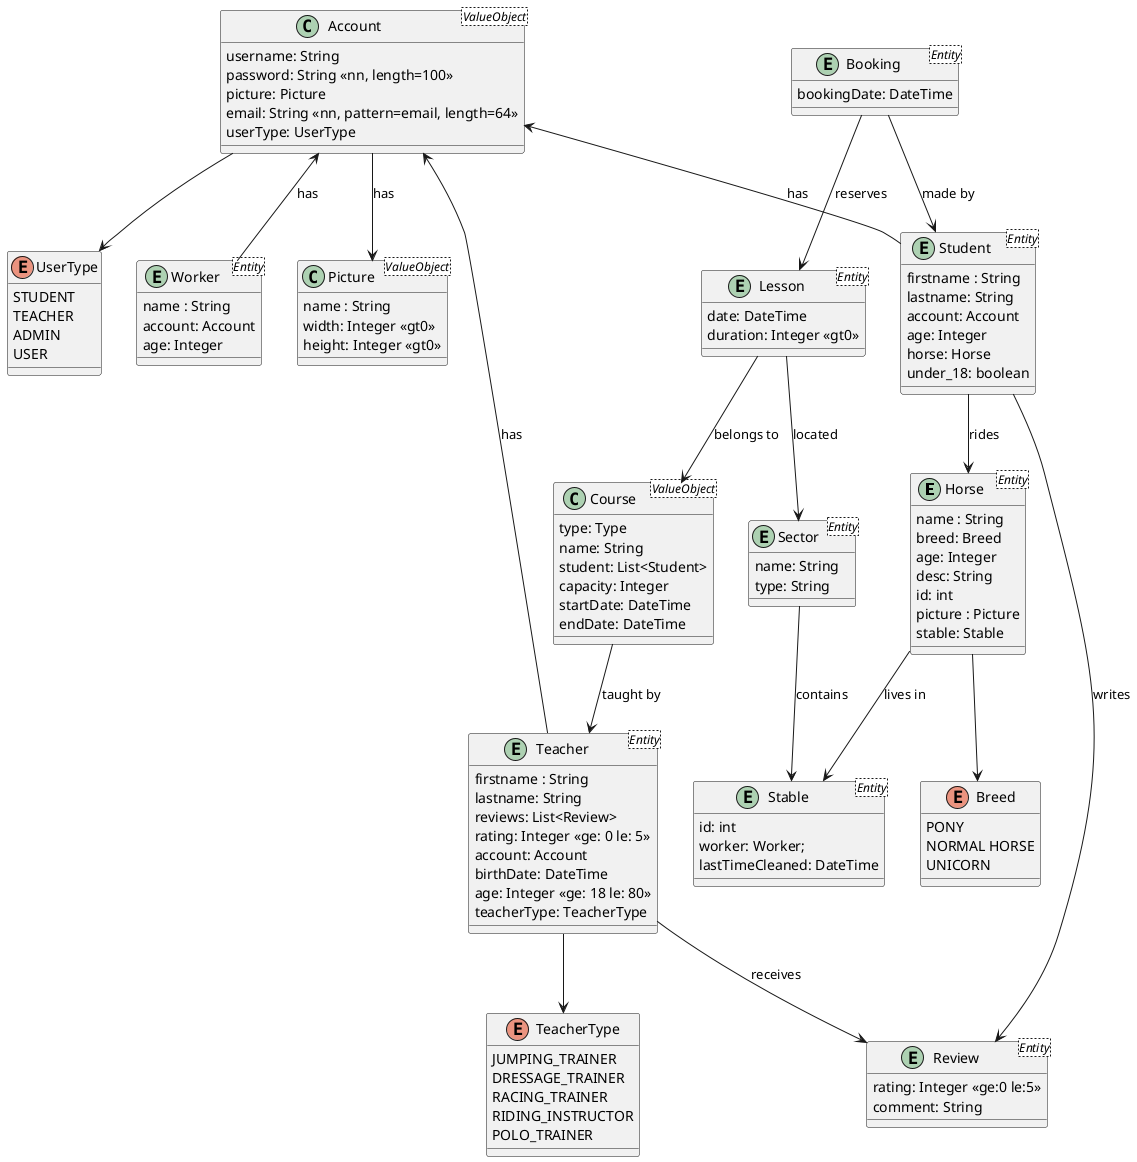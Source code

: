  @startuml

entity Horse <Entity> {
    name : String
    breed: Breed
    age: Integer
    desc: String
    id: int
    picture : Picture
    stable: Stable
}

enum Breed{
    PONY
    NORMAL HORSE
    UNICORN
}

class Picture <ValueObject> {
    name : String
    width: Integer <<gt0>>
    height: Integer <<gt0>>
}

enum TeacherType{
    JUMPING_TRAINER
    DRESSAGE_TRAINER
    RACING_TRAINER
    RIDING_INSTRUCTOR
    POLO_TRAINER
}

entity Teacher <Entity> {
    firstname : String
    lastname: String
    reviews: List<Review>
    rating: Integer <<ge: 0 le: 5>>
    account: Account
    birthDate: DateTime
    age: Integer <<ge: 18 le: 80>>
    teacherType: TeacherType
}

class Account <ValueObject> {
    username: String
    password: String <<nn, length=100>>
    picture: Picture
    email: String <<nn, pattern=email, length=64>>
    userType: UserType
}

enum UserType {
    STUDENT
    TEACHER
    ADMIN
    USER
}

entity Student <Entity> {
    firstname : String
    lastname: String
    account: Account
    age: Integer
    horse: Horse
    under_18: boolean
}

entity Worker <Entity> {
    name : String
    account: Account
    age: Integer
}

class Course <ValueObject> {
    type: Type
    name: String
    student: List<Student>
    capacity: Integer
    startDate: DateTime
    endDate: DateTime
}

entity Lesson <Entity> {
    date: DateTime
    duration: Integer <<gt0>>
}

entity Booking <Entity> {
    bookingDate: DateTime
}

entity Review <Entity> {
    rating: Integer <<ge:0 le:5>>
    comment: String
}

entity Sector <Entity> {
    name: String
    type: String
}

entity Stable <Entity> {
    id: int
    worker: Worker;
    lastTimeCleaned: DateTime
}

Account <-- Student : has
Account <-- Teacher : has
Account <-- Worker : has

Teacher --> Review : receives
Student --> Review : writes
Lesson --> Sector : located

Course --> Teacher : taught by
Lesson --> Course : belongs to
Booking --> Student : made by
Booking --> Lesson : reserves

Horse --> Stable : lives in

Student --> Horse : rides

Sector --> Stable : contains
Account --> Picture : has


Horse --> Breed
Teacher --> TeacherType
Account --> UserType

@enduml